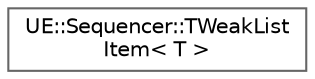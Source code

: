 digraph "Graphical Class Hierarchy"
{
 // INTERACTIVE_SVG=YES
 // LATEX_PDF_SIZE
  bgcolor="transparent";
  edge [fontname=Helvetica,fontsize=10,labelfontname=Helvetica,labelfontsize=10];
  node [fontname=Helvetica,fontsize=10,shape=box,height=0.2,width=0.4];
  rankdir="LR";
  Node0 [id="Node000000",label="UE::Sequencer::TWeakList\lItem\< T \>",height=0.2,width=0.4,color="grey40", fillcolor="white", style="filled",URL="$d5/dc2/classUE_1_1Sequencer_1_1TWeakListItem.html",tooltip=" "];
}
